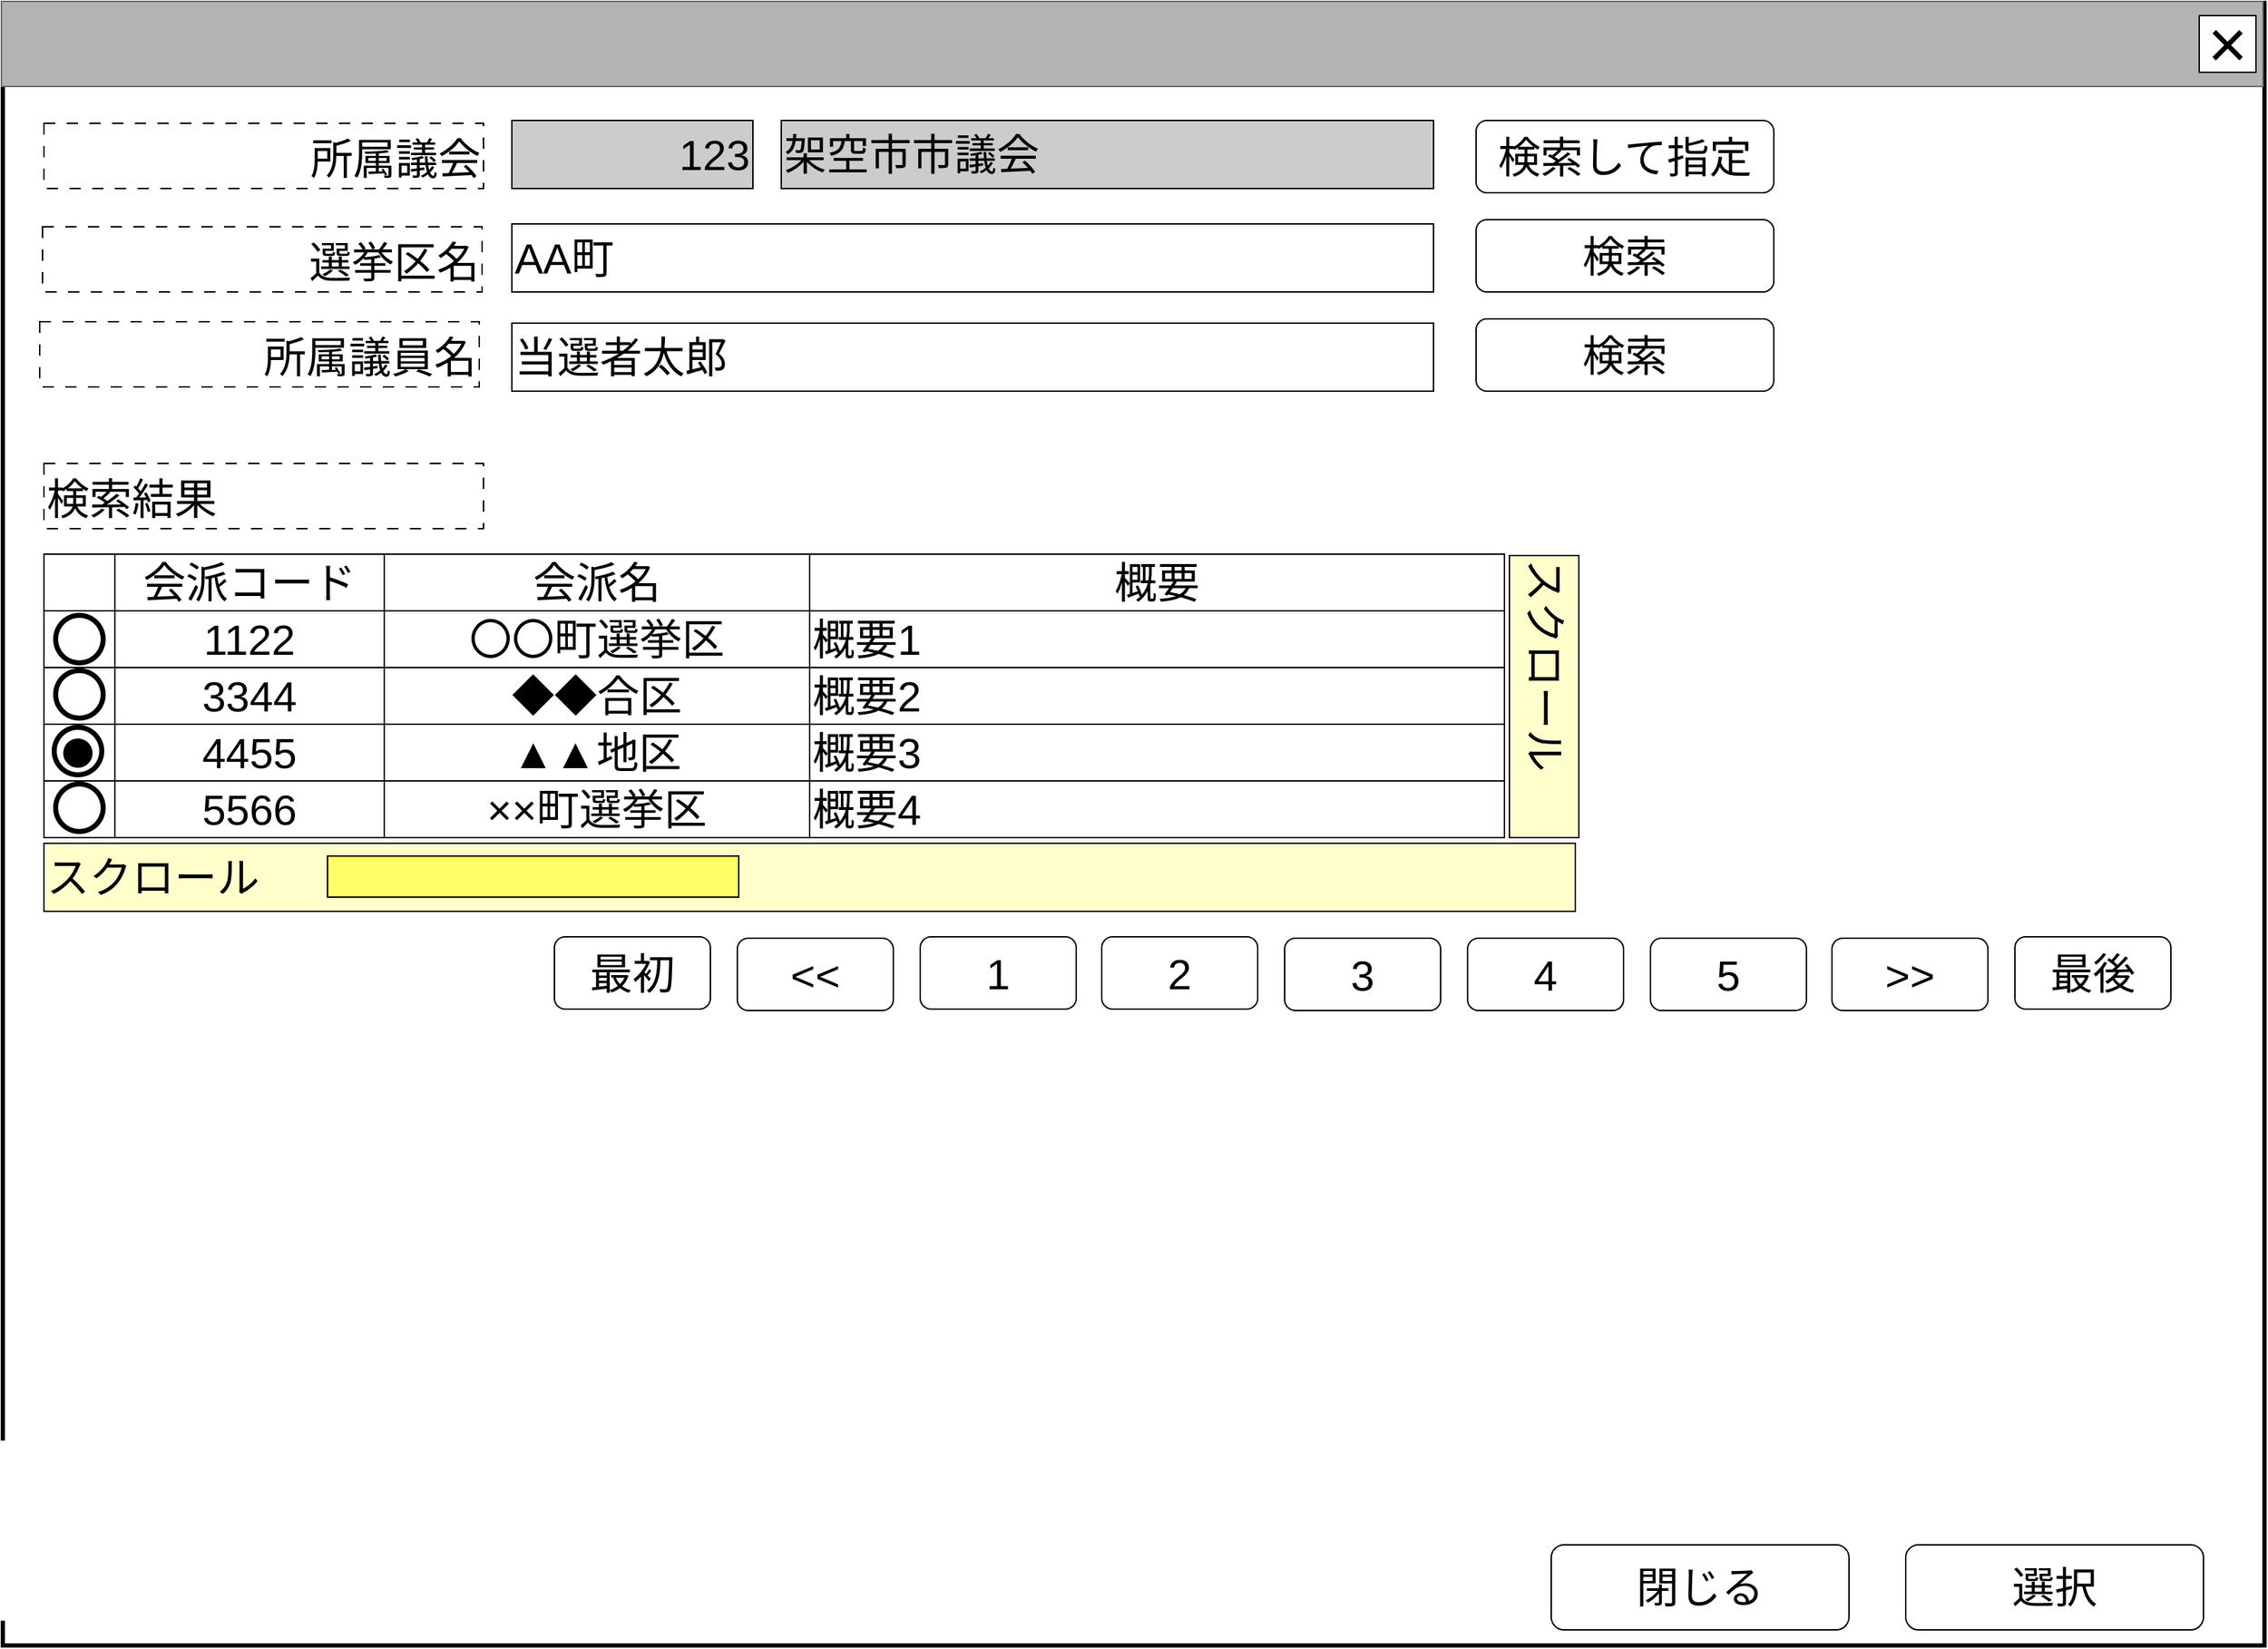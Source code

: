 <mxfile version="24.0.4" type="device">
  <diagram name="ページ1" id="LE8fIzdrHe0wcv1LTvfw">
    <mxGraphModel dx="866" dy="518" grid="1" gridSize="10" guides="1" tooltips="1" connect="1" arrows="1" fold="1" page="1" pageScale="1" pageWidth="1600" pageHeight="1200" math="0" shadow="0">
      <root>
        <mxCell id="0" />
        <mxCell id="cFaB45KztUIKXS-_cTrr-4" value="背景" style="locked=1;" parent="0" visible="0" />
        <mxCell id="cFaB45KztUIKXS-_cTrr-5" value="" style="rounded=0;whiteSpace=wrap;html=1;strokeWidth=3;" parent="cFaB45KztUIKXS-_cTrr-4" vertex="1">
          <mxGeometry x="1" y="1" width="1595" height="1180" as="geometry" />
        </mxCell>
        <mxCell id="cFaB45KztUIKXS-_cTrr-6" value="" style="rounded=0;whiteSpace=wrap;html=1;fillColor=#B3B3B3;fontColor=#333333;strokeColor=#666666;" parent="cFaB45KztUIKXS-_cTrr-4" vertex="1">
          <mxGeometry width="1595" height="60" as="geometry" />
        </mxCell>
        <mxCell id="cFaB45KztUIKXS-_cTrr-7" value="&lt;font style=&quot;font-size: 48px;&quot;&gt;×&lt;/font&gt;" style="rounded=0;whiteSpace=wrap;html=1;" parent="cFaB45KztUIKXS-_cTrr-4" vertex="1">
          <mxGeometry x="1550" y="10" width="40" height="40" as="geometry" />
        </mxCell>
        <mxCell id="cFaB45KztUIKXS-_cTrr-8" value="" style="rounded=0;whiteSpace=wrap;html=1;" parent="cFaB45KztUIKXS-_cTrr-4" vertex="1">
          <mxGeometry x="830" y="670" width="120" height="60" as="geometry" />
        </mxCell>
        <mxCell id="cFaB45KztUIKXS-_cTrr-9" value="ウインドウ" style="locked=1;" parent="0" />
        <mxCell id="cFaB45KztUIKXS-_cTrr-10" value="" style="rounded=0;whiteSpace=wrap;html=1;strokeWidth=3;" parent="cFaB45KztUIKXS-_cTrr-9" vertex="1">
          <mxGeometry x="1" y="1" width="1595" height="1159" as="geometry" />
        </mxCell>
        <mxCell id="cFaB45KztUIKXS-_cTrr-11" value="" style="rounded=0;whiteSpace=wrap;html=1;fillColor=#B3B3B3;fontColor=#333333;strokeColor=#666666;" parent="cFaB45KztUIKXS-_cTrr-9" vertex="1">
          <mxGeometry width="1595" height="60" as="geometry" />
        </mxCell>
        <mxCell id="cFaB45KztUIKXS-_cTrr-12" value="&lt;font style=&quot;font-size: 48px;&quot;&gt;×&lt;/font&gt;" style="rounded=0;whiteSpace=wrap;html=1;" parent="cFaB45KztUIKXS-_cTrr-9" vertex="1">
          <mxGeometry x="1550" y="10" width="40" height="40" as="geometry" />
        </mxCell>
        <mxCell id="cFaB45KztUIKXS-_cTrr-14" value="名称未設定レイヤ" style="" parent="0" />
        <mxCell id="kxWkAaZomFuKM2yIZcbC-108" value="&lt;span style=&quot;font-size: 30px;&quot;&gt;所属議員名&lt;/span&gt;" style="rounded=0;whiteSpace=wrap;html=1;align=right;dashed=1;dashPattern=8 8;verticalAlign=bottom;" parent="cFaB45KztUIKXS-_cTrr-14" vertex="1">
          <mxGeometry x="27" y="226" width="310" height="46" as="geometry" />
        </mxCell>
        <mxCell id="kxWkAaZomFuKM2yIZcbC-109" value="&lt;font style=&quot;font-size: 30px;&quot;&gt;AA町&lt;/font&gt;&lt;span style=&quot;font-size: 30px;&quot;&gt;&lt;br&gt;&lt;/span&gt;" style="rounded=0;whiteSpace=wrap;html=1;align=left;" parent="cFaB45KztUIKXS-_cTrr-14" vertex="1">
          <mxGeometry x="360" y="157" width="650" height="48" as="geometry" />
        </mxCell>
        <mxCell id="kxWkAaZomFuKM2yIZcbC-110" value="&lt;span style=&quot;font-size: 30px;&quot;&gt;検索結果&lt;/span&gt;" style="rounded=0;whiteSpace=wrap;html=1;align=left;dashed=1;dashPattern=8 8;verticalAlign=bottom;" parent="cFaB45KztUIKXS-_cTrr-14" vertex="1">
          <mxGeometry x="30" y="326" width="310" height="46" as="geometry" />
        </mxCell>
        <mxCell id="5l2hKBXCzOEWmYN1dR5e-1" value="&lt;span style=&quot;font-size: 30px;&quot;&gt;選択&lt;/span&gt;" style="rounded=1;whiteSpace=wrap;html=1;" parent="cFaB45KztUIKXS-_cTrr-14" vertex="1">
          <mxGeometry x="1343" y="1089" width="210" height="60" as="geometry" />
        </mxCell>
        <mxCell id="5l2hKBXCzOEWmYN1dR5e-2" value="&lt;span style=&quot;font-size: 30px;&quot;&gt;閉じる&lt;/span&gt;" style="rounded=1;whiteSpace=wrap;html=1;" parent="cFaB45KztUIKXS-_cTrr-14" vertex="1">
          <mxGeometry x="1093" y="1089" width="210" height="60" as="geometry" />
        </mxCell>
        <mxCell id="5l2hKBXCzOEWmYN1dR5e-3" value="&lt;span style=&quot;font-size: 30px;&quot;&gt;検索&lt;/span&gt;" style="rounded=1;whiteSpace=wrap;html=1;" parent="cFaB45KztUIKXS-_cTrr-14" vertex="1">
          <mxGeometry x="1040" y="224" width="210" height="51" as="geometry" />
        </mxCell>
        <mxCell id="cdmeLEnnqN9o7mxTk7t2-22" value="&lt;span style=&quot;font-size: 30px;&quot;&gt;選挙区名&lt;/span&gt;" style="rounded=0;whiteSpace=wrap;html=1;align=right;dashed=1;dashPattern=8 8;verticalAlign=bottom;" parent="cFaB45KztUIKXS-_cTrr-14" vertex="1">
          <mxGeometry x="29" y="159" width="310" height="46" as="geometry" />
        </mxCell>
        <mxCell id="cdmeLEnnqN9o7mxTk7t2-23" value="&lt;font style=&quot;font-size: 30px;&quot;&gt;当選者太郎&lt;/font&gt;&lt;span style=&quot;font-size: 30px;&quot;&gt;&lt;br&gt;&lt;/span&gt;" style="rounded=0;whiteSpace=wrap;html=1;align=left;" parent="cFaB45KztUIKXS-_cTrr-14" vertex="1">
          <mxGeometry x="360" y="227" width="650" height="48" as="geometry" />
        </mxCell>
        <mxCell id="cdmeLEnnqN9o7mxTk7t2-24" value="&lt;span style=&quot;font-size: 30px;&quot;&gt;検索&lt;/span&gt;" style="rounded=1;whiteSpace=wrap;html=1;" parent="cFaB45KztUIKXS-_cTrr-14" vertex="1">
          <mxGeometry x="1040" y="154" width="210" height="51" as="geometry" />
        </mxCell>
        <mxCell id="cdmeLEnnqN9o7mxTk7t2-26" value="&lt;span style=&quot;font-size: 30px;&quot;&gt;最初&lt;/span&gt;" style="rounded=1;whiteSpace=wrap;html=1;" parent="cFaB45KztUIKXS-_cTrr-14" vertex="1">
          <mxGeometry x="390" y="660" width="110" height="51" as="geometry" />
        </mxCell>
        <mxCell id="cdmeLEnnqN9o7mxTk7t2-27" value="&lt;span style=&quot;font-size: 30px;&quot;&gt;最後&lt;/span&gt;" style="rounded=1;whiteSpace=wrap;html=1;" parent="cFaB45KztUIKXS-_cTrr-14" vertex="1">
          <mxGeometry x="1420" y="660" width="110" height="51" as="geometry" />
        </mxCell>
        <mxCell id="cdmeLEnnqN9o7mxTk7t2-28" value="&lt;span style=&quot;font-size: 30px;&quot;&gt;1&lt;/span&gt;" style="rounded=1;whiteSpace=wrap;html=1;" parent="cFaB45KztUIKXS-_cTrr-14" vertex="1">
          <mxGeometry x="648" y="660" width="110" height="51" as="geometry" />
        </mxCell>
        <mxCell id="cdmeLEnnqN9o7mxTk7t2-29" value="&lt;span style=&quot;font-size: 30px;&quot;&gt;2&lt;/span&gt;" style="rounded=1;whiteSpace=wrap;html=1;" parent="cFaB45KztUIKXS-_cTrr-14" vertex="1">
          <mxGeometry x="776" y="660" width="110" height="51" as="geometry" />
        </mxCell>
        <mxCell id="cdmeLEnnqN9o7mxTk7t2-30" value="&lt;span style=&quot;font-size: 30px;&quot;&gt;3&lt;/span&gt;" style="rounded=1;whiteSpace=wrap;html=1;" parent="cFaB45KztUIKXS-_cTrr-14" vertex="1">
          <mxGeometry x="905" y="661" width="110" height="51" as="geometry" />
        </mxCell>
        <mxCell id="cdmeLEnnqN9o7mxTk7t2-31" value="&lt;span style=&quot;font-size: 30px;&quot;&gt;4&lt;/span&gt;" style="rounded=1;whiteSpace=wrap;html=1;" parent="cFaB45KztUIKXS-_cTrr-14" vertex="1">
          <mxGeometry x="1034" y="661" width="110" height="51" as="geometry" />
        </mxCell>
        <mxCell id="cdmeLEnnqN9o7mxTk7t2-32" value="&lt;span style=&quot;font-size: 30px;&quot;&gt;5&lt;/span&gt;" style="rounded=1;whiteSpace=wrap;html=1;" parent="cFaB45KztUIKXS-_cTrr-14" vertex="1">
          <mxGeometry x="1163" y="661" width="110" height="51" as="geometry" />
        </mxCell>
        <mxCell id="cdmeLEnnqN9o7mxTk7t2-35" value="&lt;span style=&quot;font-size: 30px;&quot;&gt;&amp;gt;&amp;gt;&lt;/span&gt;" style="rounded=1;whiteSpace=wrap;html=1;" parent="cFaB45KztUIKXS-_cTrr-14" vertex="1">
          <mxGeometry x="1291" y="661" width="110" height="51" as="geometry" />
        </mxCell>
        <mxCell id="cdmeLEnnqN9o7mxTk7t2-36" value="&lt;span style=&quot;font-size: 30px;&quot;&gt;&amp;lt;&amp;lt;&lt;/span&gt;" style="rounded=1;whiteSpace=wrap;html=1;" parent="cFaB45KztUIKXS-_cTrr-14" vertex="1">
          <mxGeometry x="519" y="661" width="110" height="51" as="geometry" />
        </mxCell>
        <mxCell id="cdmeLEnnqN9o7mxTk7t2-40" value="&lt;div style=&quot;&quot;&gt;&lt;font style=&quot;font-size: 30px;&quot;&gt;スクロール&lt;/font&gt;&lt;/div&gt;" style="rounded=0;whiteSpace=wrap;html=1;align=left;verticalAlign=top;fillColor=#FFFFCC;rotation=90;" parent="cFaB45KztUIKXS-_cTrr-14" vertex="1">
          <mxGeometry x="988.5" y="466" width="199" height="49" as="geometry" />
        </mxCell>
        <mxCell id="EJjdMwgPDu7Odfiy5E8A-0" value="&lt;span style=&quot;font-size: 30px;&quot;&gt;123&lt;br&gt;&lt;/span&gt;" style="rounded=0;whiteSpace=wrap;html=1;align=right;fillColor=#CCCCCC;" parent="cFaB45KztUIKXS-_cTrr-14" vertex="1">
          <mxGeometry x="360" y="84" width="170" height="48" as="geometry" />
        </mxCell>
        <mxCell id="EJjdMwgPDu7Odfiy5E8A-1" value="&lt;span style=&quot;font-size: 30px;&quot;&gt;所属議会&lt;/span&gt;" style="rounded=0;whiteSpace=wrap;html=1;align=right;dashed=1;dashPattern=8 8;verticalAlign=bottom;" parent="cFaB45KztUIKXS-_cTrr-14" vertex="1">
          <mxGeometry x="30" y="86" width="310" height="46" as="geometry" />
        </mxCell>
        <mxCell id="EJjdMwgPDu7Odfiy5E8A-2" value="&lt;font style=&quot;font-size: 30px;&quot;&gt;架空市市議会&lt;/font&gt;&lt;span style=&quot;font-size: 30px;&quot;&gt;&lt;br&gt;&lt;/span&gt;" style="rounded=0;whiteSpace=wrap;html=1;align=left;fillColor=#CCCCCC;" parent="cFaB45KztUIKXS-_cTrr-14" vertex="1">
          <mxGeometry x="550" y="84" width="460" height="48" as="geometry" />
        </mxCell>
        <mxCell id="EJjdMwgPDu7Odfiy5E8A-3" value="&lt;span style=&quot;font-size: 30px;&quot;&gt;検索して指定&lt;/span&gt;" style="rounded=1;whiteSpace=wrap;html=1;" parent="cFaB45KztUIKXS-_cTrr-14" vertex="1">
          <mxGeometry x="1040" y="84" width="210" height="51" as="geometry" />
        </mxCell>
        <mxCell id="glqgW6hR8bMLOD4vA2c3-0" value="" style="shape=table;startSize=0;container=1;collapsible=0;childLayout=tableLayout;fontSize=16;" parent="cFaB45KztUIKXS-_cTrr-14" vertex="1">
          <mxGeometry x="30" y="390" width="1030" height="200" as="geometry" />
        </mxCell>
        <mxCell id="glqgW6hR8bMLOD4vA2c3-1" value="" style="shape=tableRow;horizontal=0;startSize=0;swimlaneHead=0;swimlaneBody=0;strokeColor=inherit;top=0;left=0;bottom=0;right=0;collapsible=0;dropTarget=0;fillColor=none;points=[[0,0.5],[1,0.5]];portConstraint=eastwest;fontSize=16;" parent="glqgW6hR8bMLOD4vA2c3-0" vertex="1">
          <mxGeometry width="1030" height="40" as="geometry" />
        </mxCell>
        <mxCell id="glqgW6hR8bMLOD4vA2c3-2" value="" style="shape=partialRectangle;html=1;whiteSpace=wrap;connectable=0;strokeColor=inherit;overflow=hidden;fillColor=none;top=0;left=0;bottom=0;right=0;pointerEvents=1;fontSize=16;" parent="glqgW6hR8bMLOD4vA2c3-1" vertex="1">
          <mxGeometry width="50" height="40" as="geometry">
            <mxRectangle width="50" height="40" as="alternateBounds" />
          </mxGeometry>
        </mxCell>
        <mxCell id="glqgW6hR8bMLOD4vA2c3-3" value="&lt;font style=&quot;font-size: 30px;&quot;&gt;会派コード&lt;/font&gt;" style="shape=partialRectangle;html=1;whiteSpace=wrap;connectable=0;strokeColor=inherit;overflow=hidden;fillColor=none;top=0;left=0;bottom=0;right=0;pointerEvents=1;fontSize=16;" parent="glqgW6hR8bMLOD4vA2c3-1" vertex="1">
          <mxGeometry x="50" width="190" height="40" as="geometry">
            <mxRectangle width="190" height="40" as="alternateBounds" />
          </mxGeometry>
        </mxCell>
        <mxCell id="glqgW6hR8bMLOD4vA2c3-4" value="&lt;font style=&quot;font-size: 30px;&quot;&gt;会派名&lt;/font&gt;" style="shape=partialRectangle;html=1;whiteSpace=wrap;connectable=0;strokeColor=inherit;overflow=hidden;fillColor=none;top=0;left=0;bottom=0;right=0;pointerEvents=1;fontSize=16;" parent="glqgW6hR8bMLOD4vA2c3-1" vertex="1">
          <mxGeometry x="240" width="300" height="40" as="geometry">
            <mxRectangle width="300" height="40" as="alternateBounds" />
          </mxGeometry>
        </mxCell>
        <mxCell id="glqgW6hR8bMLOD4vA2c3-6" value="&lt;font style=&quot;font-size: 30px;&quot;&gt;概要&lt;/font&gt;" style="shape=partialRectangle;html=1;whiteSpace=wrap;connectable=0;strokeColor=inherit;overflow=hidden;fillColor=none;top=0;left=0;bottom=0;right=0;pointerEvents=1;fontSize=16;" parent="glqgW6hR8bMLOD4vA2c3-1" vertex="1">
          <mxGeometry x="540" width="490" height="40" as="geometry">
            <mxRectangle width="490" height="40" as="alternateBounds" />
          </mxGeometry>
        </mxCell>
        <mxCell id="glqgW6hR8bMLOD4vA2c3-7" value="" style="shape=tableRow;horizontal=0;startSize=0;swimlaneHead=0;swimlaneBody=0;strokeColor=inherit;top=0;left=0;bottom=0;right=0;collapsible=0;dropTarget=0;fillColor=none;points=[[0,0.5],[1,0.5]];portConstraint=eastwest;fontSize=16;" parent="glqgW6hR8bMLOD4vA2c3-0" vertex="1">
          <mxGeometry y="40" width="1030" height="40" as="geometry" />
        </mxCell>
        <mxCell id="glqgW6hR8bMLOD4vA2c3-8" value="" style="shape=partialRectangle;html=1;whiteSpace=wrap;connectable=0;strokeColor=inherit;overflow=hidden;fillColor=none;top=0;left=0;bottom=0;right=0;pointerEvents=1;fontSize=16;" parent="glqgW6hR8bMLOD4vA2c3-7" vertex="1">
          <mxGeometry width="50" height="40" as="geometry">
            <mxRectangle width="50" height="40" as="alternateBounds" />
          </mxGeometry>
        </mxCell>
        <mxCell id="glqgW6hR8bMLOD4vA2c3-9" value="&lt;font style=&quot;font-size: 30px;&quot;&gt;1122&lt;/font&gt;" style="shape=partialRectangle;html=1;whiteSpace=wrap;connectable=0;strokeColor=inherit;overflow=hidden;fillColor=none;top=0;left=0;bottom=0;right=0;pointerEvents=1;fontSize=16;" parent="glqgW6hR8bMLOD4vA2c3-7" vertex="1">
          <mxGeometry x="50" width="190" height="40" as="geometry">
            <mxRectangle width="190" height="40" as="alternateBounds" />
          </mxGeometry>
        </mxCell>
        <mxCell id="glqgW6hR8bMLOD4vA2c3-10" value="&lt;span style=&quot;font-size: 30px;&quot;&gt;〇〇町選挙区&lt;/span&gt;" style="shape=partialRectangle;html=1;whiteSpace=wrap;connectable=0;strokeColor=inherit;overflow=hidden;fillColor=none;top=0;left=0;bottom=0;right=0;pointerEvents=1;fontSize=16;" parent="glqgW6hR8bMLOD4vA2c3-7" vertex="1">
          <mxGeometry x="240" width="300" height="40" as="geometry">
            <mxRectangle width="300" height="40" as="alternateBounds" />
          </mxGeometry>
        </mxCell>
        <mxCell id="glqgW6hR8bMLOD4vA2c3-12" value="&lt;font style=&quot;font-size: 30px;&quot;&gt;概要1&lt;/font&gt;" style="shape=partialRectangle;html=1;whiteSpace=wrap;connectable=0;strokeColor=inherit;overflow=hidden;fillColor=none;top=0;left=0;bottom=0;right=0;pointerEvents=1;fontSize=16;align=left;" parent="glqgW6hR8bMLOD4vA2c3-7" vertex="1">
          <mxGeometry x="540" width="490" height="40" as="geometry">
            <mxRectangle width="490" height="40" as="alternateBounds" />
          </mxGeometry>
        </mxCell>
        <mxCell id="glqgW6hR8bMLOD4vA2c3-13" value="" style="shape=tableRow;horizontal=0;startSize=0;swimlaneHead=0;swimlaneBody=0;strokeColor=inherit;top=0;left=0;bottom=0;right=0;collapsible=0;dropTarget=0;fillColor=none;points=[[0,0.5],[1,0.5]];portConstraint=eastwest;fontSize=16;align=left;" parent="glqgW6hR8bMLOD4vA2c3-0" vertex="1">
          <mxGeometry y="80" width="1030" height="40" as="geometry" />
        </mxCell>
        <mxCell id="glqgW6hR8bMLOD4vA2c3-14" value="" style="shape=partialRectangle;html=1;whiteSpace=wrap;connectable=0;strokeColor=inherit;overflow=hidden;fillColor=none;top=0;left=0;bottom=0;right=0;pointerEvents=1;fontSize=16;" parent="glqgW6hR8bMLOD4vA2c3-13" vertex="1">
          <mxGeometry width="50" height="40" as="geometry">
            <mxRectangle width="50" height="40" as="alternateBounds" />
          </mxGeometry>
        </mxCell>
        <mxCell id="glqgW6hR8bMLOD4vA2c3-15" value="&lt;font style=&quot;font-size: 30px;&quot;&gt;3344&lt;/font&gt;" style="shape=partialRectangle;html=1;whiteSpace=wrap;connectable=0;strokeColor=inherit;overflow=hidden;fillColor=none;top=0;left=0;bottom=0;right=0;pointerEvents=1;fontSize=16;" parent="glqgW6hR8bMLOD4vA2c3-13" vertex="1">
          <mxGeometry x="50" width="190" height="40" as="geometry">
            <mxRectangle width="190" height="40" as="alternateBounds" />
          </mxGeometry>
        </mxCell>
        <mxCell id="glqgW6hR8bMLOD4vA2c3-16" value="&lt;font style=&quot;font-size: 30px;&quot;&gt;◆◆合区&lt;br&gt;&lt;/font&gt;" style="shape=partialRectangle;html=1;whiteSpace=wrap;connectable=0;strokeColor=inherit;overflow=hidden;fillColor=none;top=0;left=0;bottom=0;right=0;pointerEvents=1;fontSize=16;" parent="glqgW6hR8bMLOD4vA2c3-13" vertex="1">
          <mxGeometry x="240" width="300" height="40" as="geometry">
            <mxRectangle width="300" height="40" as="alternateBounds" />
          </mxGeometry>
        </mxCell>
        <mxCell id="glqgW6hR8bMLOD4vA2c3-18" value="&lt;font style=&quot;font-size: 30px;&quot;&gt;概要2&lt;/font&gt;" style="shape=partialRectangle;html=1;whiteSpace=wrap;connectable=0;strokeColor=inherit;overflow=hidden;fillColor=none;top=0;left=0;bottom=0;right=0;pointerEvents=1;fontSize=16;align=left;" parent="glqgW6hR8bMLOD4vA2c3-13" vertex="1">
          <mxGeometry x="540" width="490" height="40" as="geometry">
            <mxRectangle width="490" height="40" as="alternateBounds" />
          </mxGeometry>
        </mxCell>
        <mxCell id="glqgW6hR8bMLOD4vA2c3-19" style="shape=tableRow;horizontal=0;startSize=0;swimlaneHead=0;swimlaneBody=0;strokeColor=inherit;top=0;left=0;bottom=0;right=0;collapsible=0;dropTarget=0;fillColor=none;points=[[0,0.5],[1,0.5]];portConstraint=eastwest;fontSize=16;" parent="glqgW6hR8bMLOD4vA2c3-0" vertex="1">
          <mxGeometry y="120" width="1030" height="40" as="geometry" />
        </mxCell>
        <mxCell id="glqgW6hR8bMLOD4vA2c3-20" style="shape=partialRectangle;html=1;whiteSpace=wrap;connectable=0;strokeColor=inherit;overflow=hidden;fillColor=none;top=0;left=0;bottom=0;right=0;pointerEvents=1;fontSize=16;" parent="glqgW6hR8bMLOD4vA2c3-19" vertex="1">
          <mxGeometry width="50" height="40" as="geometry">
            <mxRectangle width="50" height="40" as="alternateBounds" />
          </mxGeometry>
        </mxCell>
        <mxCell id="glqgW6hR8bMLOD4vA2c3-21" value="&lt;font style=&quot;font-size: 30px;&quot;&gt;4455&lt;/font&gt;" style="shape=partialRectangle;html=1;whiteSpace=wrap;connectable=0;strokeColor=inherit;overflow=hidden;fillColor=none;top=0;left=0;bottom=0;right=0;pointerEvents=1;fontSize=16;" parent="glqgW6hR8bMLOD4vA2c3-19" vertex="1">
          <mxGeometry x="50" width="190" height="40" as="geometry">
            <mxRectangle width="190" height="40" as="alternateBounds" />
          </mxGeometry>
        </mxCell>
        <mxCell id="glqgW6hR8bMLOD4vA2c3-22" value="&lt;font style=&quot;font-size: 30px;&quot;&gt;▲▲地区&lt;br&gt;&lt;/font&gt;" style="shape=partialRectangle;html=1;whiteSpace=wrap;connectable=0;strokeColor=inherit;overflow=hidden;fillColor=none;top=0;left=0;bottom=0;right=0;pointerEvents=1;fontSize=16;" parent="glqgW6hR8bMLOD4vA2c3-19" vertex="1">
          <mxGeometry x="240" width="300" height="40" as="geometry">
            <mxRectangle width="300" height="40" as="alternateBounds" />
          </mxGeometry>
        </mxCell>
        <mxCell id="glqgW6hR8bMLOD4vA2c3-24" value="&lt;span style=&quot;font-size: 30px;&quot;&gt;概要3&lt;/span&gt;" style="shape=partialRectangle;html=1;whiteSpace=wrap;connectable=0;strokeColor=inherit;overflow=hidden;fillColor=none;top=0;left=0;bottom=0;right=0;pointerEvents=1;fontSize=16;align=left;" parent="glqgW6hR8bMLOD4vA2c3-19" vertex="1">
          <mxGeometry x="540" width="490" height="40" as="geometry">
            <mxRectangle width="490" height="40" as="alternateBounds" />
          </mxGeometry>
        </mxCell>
        <mxCell id="glqgW6hR8bMLOD4vA2c3-25" style="shape=tableRow;horizontal=0;startSize=0;swimlaneHead=0;swimlaneBody=0;strokeColor=inherit;top=0;left=0;bottom=0;right=0;collapsible=0;dropTarget=0;fillColor=none;points=[[0,0.5],[1,0.5]];portConstraint=eastwest;fontSize=16;" parent="glqgW6hR8bMLOD4vA2c3-0" vertex="1">
          <mxGeometry y="160" width="1030" height="40" as="geometry" />
        </mxCell>
        <mxCell id="glqgW6hR8bMLOD4vA2c3-26" style="shape=partialRectangle;html=1;whiteSpace=wrap;connectable=0;strokeColor=inherit;overflow=hidden;fillColor=none;top=0;left=0;bottom=0;right=0;pointerEvents=1;fontSize=16;" parent="glqgW6hR8bMLOD4vA2c3-25" vertex="1">
          <mxGeometry width="50" height="40" as="geometry">
            <mxRectangle width="50" height="40" as="alternateBounds" />
          </mxGeometry>
        </mxCell>
        <mxCell id="glqgW6hR8bMLOD4vA2c3-27" value="&lt;font style=&quot;font-size: 30px;&quot;&gt;5566&lt;/font&gt;" style="shape=partialRectangle;html=1;whiteSpace=wrap;connectable=0;strokeColor=inherit;overflow=hidden;fillColor=none;top=0;left=0;bottom=0;right=0;pointerEvents=1;fontSize=16;" parent="glqgW6hR8bMLOD4vA2c3-25" vertex="1">
          <mxGeometry x="50" width="190" height="40" as="geometry">
            <mxRectangle width="190" height="40" as="alternateBounds" />
          </mxGeometry>
        </mxCell>
        <mxCell id="glqgW6hR8bMLOD4vA2c3-28" value="&lt;span style=&quot;font-size: 30px;&quot;&gt;××町選挙区&lt;/span&gt;" style="shape=partialRectangle;html=1;whiteSpace=wrap;connectable=0;strokeColor=inherit;overflow=hidden;fillColor=none;top=0;left=0;bottom=0;right=0;pointerEvents=1;fontSize=16;" parent="glqgW6hR8bMLOD4vA2c3-25" vertex="1">
          <mxGeometry x="240" width="300" height="40" as="geometry">
            <mxRectangle width="300" height="40" as="alternateBounds" />
          </mxGeometry>
        </mxCell>
        <mxCell id="glqgW6hR8bMLOD4vA2c3-30" value="&lt;div style=&quot;&quot;&gt;&lt;span style=&quot;font-size: 30px; background-color: initial;&quot;&gt;概要4&lt;/span&gt;&lt;/div&gt;" style="shape=partialRectangle;html=1;whiteSpace=wrap;connectable=0;strokeColor=inherit;overflow=hidden;fillColor=none;top=0;left=0;bottom=0;right=0;pointerEvents=1;fontSize=16;align=left;" parent="glqgW6hR8bMLOD4vA2c3-25" vertex="1">
          <mxGeometry x="540" width="490" height="40" as="geometry">
            <mxRectangle width="490" height="40" as="alternateBounds" />
          </mxGeometry>
        </mxCell>
        <mxCell id="glqgW6hR8bMLOD4vA2c3-37" value="&lt;font style=&quot;font-size: 84px;&quot;&gt;○&lt;/font&gt;" style="text;html=1;strokeColor=none;fillColor=none;align=center;verticalAlign=middle;whiteSpace=wrap;rounded=0;fontSize=60;" parent="cFaB45KztUIKXS-_cTrr-14" vertex="1">
          <mxGeometry x="25" y="431" width="60" height="30" as="geometry" />
        </mxCell>
        <mxCell id="glqgW6hR8bMLOD4vA2c3-38" value="&lt;font style=&quot;font-size: 84px;&quot;&gt;○&lt;/font&gt;" style="text;html=1;strokeColor=none;fillColor=none;align=center;verticalAlign=middle;whiteSpace=wrap;rounded=0;fontSize=60;" parent="cFaB45KztUIKXS-_cTrr-14" vertex="1">
          <mxGeometry x="25" y="470" width="60" height="30" as="geometry" />
        </mxCell>
        <mxCell id="glqgW6hR8bMLOD4vA2c3-39" value="&lt;font style=&quot;font-size: 84px;&quot;&gt;○&lt;/font&gt;" style="text;html=1;strokeColor=none;fillColor=none;align=center;verticalAlign=middle;whiteSpace=wrap;rounded=0;fontSize=60;" parent="cFaB45KztUIKXS-_cTrr-14" vertex="1">
          <mxGeometry x="24" y="510" width="60" height="30" as="geometry" />
        </mxCell>
        <mxCell id="glqgW6hR8bMLOD4vA2c3-40" value="&lt;font style=&quot;font-size: 48px;&quot;&gt;●&lt;/font&gt;" style="text;html=1;strokeColor=none;fillColor=none;align=center;verticalAlign=middle;whiteSpace=wrap;rounded=0;fontSize=48;" parent="cFaB45KztUIKXS-_cTrr-14" vertex="1">
          <mxGeometry x="24" y="512" width="60" height="30" as="geometry" />
        </mxCell>
        <mxCell id="glqgW6hR8bMLOD4vA2c3-41" value="&lt;font style=&quot;font-size: 84px;&quot;&gt;○&lt;/font&gt;" style="text;html=1;strokeColor=none;fillColor=none;align=center;verticalAlign=middle;whiteSpace=wrap;rounded=0;fontSize=60;" parent="cFaB45KztUIKXS-_cTrr-14" vertex="1">
          <mxGeometry x="25" y="550" width="60" height="30" as="geometry" />
        </mxCell>
        <mxCell id="glqgW6hR8bMLOD4vA2c3-47" value="&lt;div style=&quot;&quot;&gt;&lt;font style=&quot;font-size: 30px;&quot;&gt;スクロール&lt;/font&gt;&lt;/div&gt;" style="rounded=0;whiteSpace=wrap;html=1;align=left;verticalAlign=top;fillColor=#FFFFCC;" parent="cFaB45KztUIKXS-_cTrr-14" vertex="1">
          <mxGeometry x="30" y="594" width="1080" height="48" as="geometry" />
        </mxCell>
        <mxCell id="glqgW6hR8bMLOD4vA2c3-48" value="&lt;div style=&quot;&quot;&gt;&lt;br&gt;&lt;/div&gt;" style="rounded=0;whiteSpace=wrap;html=1;align=left;verticalAlign=top;fillColor=#FFFF66;" parent="cFaB45KztUIKXS-_cTrr-14" vertex="1">
          <mxGeometry x="230" y="603" width="290" height="29" as="geometry" />
        </mxCell>
      </root>
    </mxGraphModel>
  </diagram>
</mxfile>
